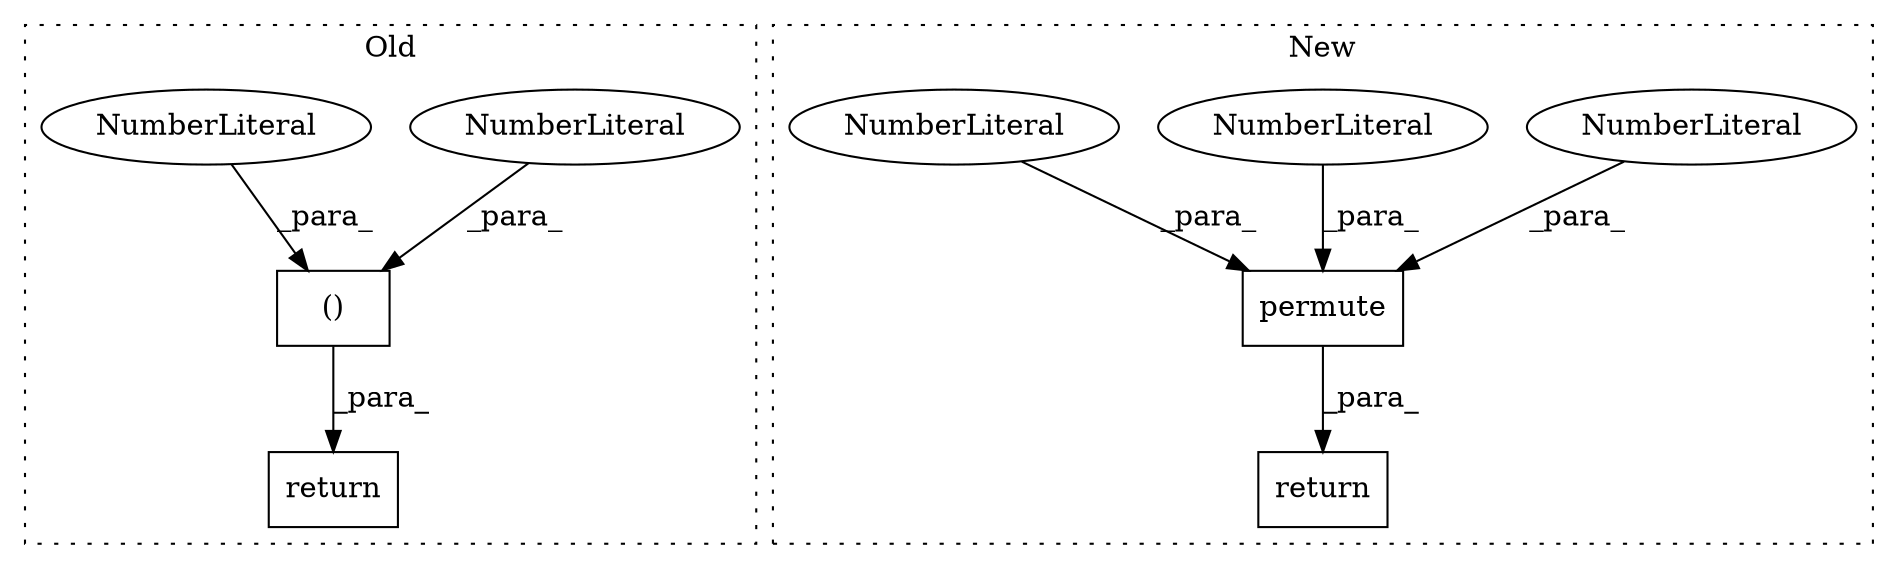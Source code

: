 digraph G {
subgraph cluster0 {
1 [label="return" a="41" s="590" l="7" shape="box"];
7 [label="()" a="106" s="695" l="15" shape="box"];
8 [label="NumberLiteral" a="34" s="709" l="1" shape="ellipse"];
9 [label="NumberLiteral" a="34" s="695" l="1" shape="ellipse"];
label = "Old";
style="dotted";
}
subgraph cluster1 {
2 [label="permute" a="32" s="775,790" l="8,1" shape="box"];
3 [label="NumberLiteral" a="34" s="783" l="1" shape="ellipse"];
4 [label="NumberLiteral" a="34" s="785" l="1" shape="ellipse"];
5 [label="NumberLiteral" a="34" s="789" l="1" shape="ellipse"];
6 [label="return" a="41" s="739" l="7" shape="box"];
label = "New";
style="dotted";
}
2 -> 6 [label="_para_"];
3 -> 2 [label="_para_"];
4 -> 2 [label="_para_"];
5 -> 2 [label="_para_"];
7 -> 1 [label="_para_"];
8 -> 7 [label="_para_"];
9 -> 7 [label="_para_"];
}